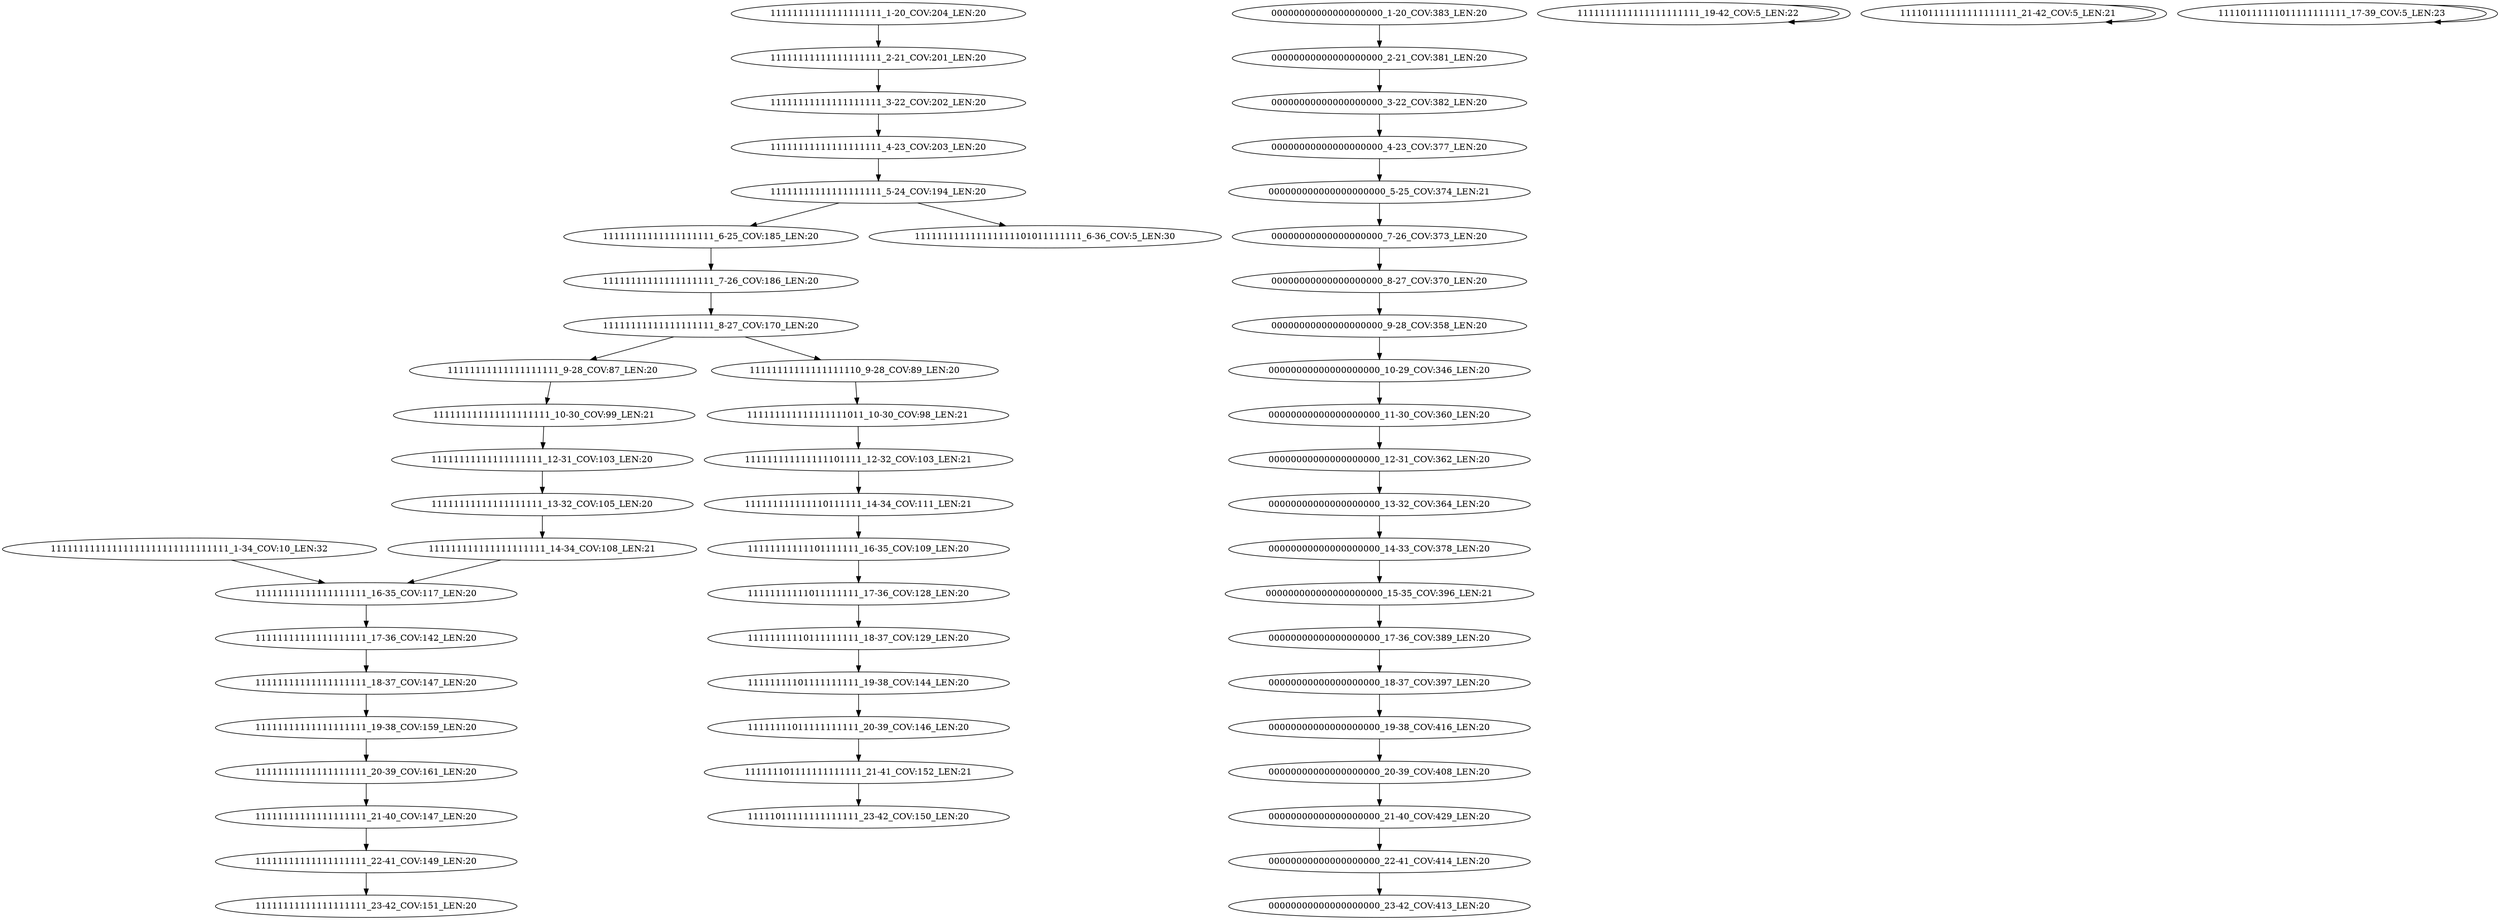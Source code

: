 digraph G {
    "11111111011111111111_20-39_COV:146_LEN:20" -> "111111101111111111111_21-41_COV:152_LEN:21";
    "111111111111111101111_12-32_COV:103_LEN:21" -> "111111111111110111111_14-34_COV:111_LEN:21";
    "00000000000000000000_8-27_COV:370_LEN:20" -> "00000000000000000000_9-28_COV:358_LEN:20";
    "111111111111111111011_10-30_COV:98_LEN:21" -> "111111111111111101111_12-32_COV:103_LEN:21";
    "00000000000000000000_11-30_COV:360_LEN:20" -> "00000000000000000000_12-31_COV:362_LEN:20";
    "1111111111111111111111_19-42_COV:5_LEN:22" -> "1111111111111111111111_19-42_COV:5_LEN:22";
    "11111111111011111111_17-36_COV:128_LEN:20" -> "11111111110111111111_18-37_COV:129_LEN:20";
    "00000000000000000000_20-39_COV:408_LEN:20" -> "00000000000000000000_21-40_COV:429_LEN:20";
    "11111111111111111111_16-35_COV:117_LEN:20" -> "11111111111111111111_17-36_COV:142_LEN:20";
    "11111111111111111111_1-20_COV:204_LEN:20" -> "11111111111111111111_2-21_COV:201_LEN:20";
    "11111111111111111111111111111111_1-34_COV:10_LEN:32" -> "11111111111111111111_16-35_COV:117_LEN:20";
    "11111111110111111111_18-37_COV:129_LEN:20" -> "11111111101111111111_19-38_COV:144_LEN:20";
    "11111111111111111111_3-22_COV:202_LEN:20" -> "11111111111111111111_4-23_COV:203_LEN:20";
    "11111111111111111111_17-36_COV:142_LEN:20" -> "11111111111111111111_18-37_COV:147_LEN:20";
    "11111111111111111111_2-21_COV:201_LEN:20" -> "11111111111111111111_3-22_COV:202_LEN:20";
    "11111111111111111111_6-25_COV:185_LEN:20" -> "11111111111111111111_7-26_COV:186_LEN:20";
    "11111111111111111111_12-31_COV:103_LEN:20" -> "11111111111111111111_13-32_COV:105_LEN:20";
    "00000000000000000000_7-26_COV:373_LEN:20" -> "00000000000000000000_8-27_COV:370_LEN:20";
    "111111111111110111111_14-34_COV:111_LEN:21" -> "11111111111101111111_16-35_COV:109_LEN:20";
    "111111111111111111111_10-30_COV:99_LEN:21" -> "11111111111111111111_12-31_COV:103_LEN:20";
    "11111111111111111111_19-38_COV:159_LEN:20" -> "11111111111111111111_20-39_COV:161_LEN:20";
    "111101111111111111111_21-42_COV:5_LEN:21" -> "111101111111111111111_21-42_COV:5_LEN:21";
    "00000000000000000000_21-40_COV:429_LEN:20" -> "00000000000000000000_22-41_COV:414_LEN:20";
    "11111111101111111111_19-38_COV:144_LEN:20" -> "11111111011111111111_20-39_COV:146_LEN:20";
    "000000000000000000000_15-35_COV:396_LEN:21" -> "00000000000000000000_17-36_COV:389_LEN:20";
    "11111111111111111111_18-37_COV:147_LEN:20" -> "11111111111111111111_19-38_COV:159_LEN:20";
    "111111111111111111111_14-34_COV:108_LEN:21" -> "11111111111111111111_16-35_COV:117_LEN:20";
    "00000000000000000000_4-23_COV:377_LEN:20" -> "000000000000000000000_5-25_COV:374_LEN:21";
    "00000000000000000000_17-36_COV:389_LEN:20" -> "00000000000000000000_18-37_COV:397_LEN:20";
    "00000000000000000000_1-20_COV:383_LEN:20" -> "00000000000000000000_2-21_COV:381_LEN:20";
    "00000000000000000000_2-21_COV:381_LEN:20" -> "00000000000000000000_3-22_COV:382_LEN:20";
    "00000000000000000000_19-38_COV:416_LEN:20" -> "00000000000000000000_20-39_COV:408_LEN:20";
    "11111111111111111111_13-32_COV:105_LEN:20" -> "111111111111111111111_14-34_COV:108_LEN:21";
    "11111111111111111111_7-26_COV:186_LEN:20" -> "11111111111111111111_8-27_COV:170_LEN:20";
    "00000000000000000000_9-28_COV:358_LEN:20" -> "00000000000000000000_10-29_COV:346_LEN:20";
    "00000000000000000000_12-31_COV:362_LEN:20" -> "00000000000000000000_13-32_COV:364_LEN:20";
    "00000000000000000000_13-32_COV:364_LEN:20" -> "00000000000000000000_14-33_COV:378_LEN:20";
    "11111111111111111111_20-39_COV:161_LEN:20" -> "11111111111111111111_21-40_COV:147_LEN:20";
    "11111111111111111111_4-23_COV:203_LEN:20" -> "11111111111111111111_5-24_COV:194_LEN:20";
    "00000000000000000000_14-33_COV:378_LEN:20" -> "000000000000000000000_15-35_COV:396_LEN:21";
    "11110111111011111111111_17-39_COV:5_LEN:23" -> "11110111111011111111111_17-39_COV:5_LEN:23";
    "11111111111111111111_9-28_COV:87_LEN:20" -> "111111111111111111111_10-30_COV:99_LEN:21";
    "111111101111111111111_21-41_COV:152_LEN:21" -> "11111011111111111111_23-42_COV:150_LEN:20";
    "00000000000000000000_3-22_COV:382_LEN:20" -> "00000000000000000000_4-23_COV:377_LEN:20";
    "11111111111111111111_21-40_COV:147_LEN:20" -> "11111111111111111111_22-41_COV:149_LEN:20";
    "11111111111101111111_16-35_COV:109_LEN:20" -> "11111111111011111111_17-36_COV:128_LEN:20";
    "11111111111111111111_8-27_COV:170_LEN:20" -> "11111111111111111111_9-28_COV:87_LEN:20";
    "11111111111111111111_8-27_COV:170_LEN:20" -> "11111111111111111110_9-28_COV:89_LEN:20";
    "11111111111111111111_5-24_COV:194_LEN:20" -> "111111111111111111101011111111_6-36_COV:5_LEN:30";
    "11111111111111111111_5-24_COV:194_LEN:20" -> "11111111111111111111_6-25_COV:185_LEN:20";
    "11111111111111111111_22-41_COV:149_LEN:20" -> "11111111111111111111_23-42_COV:151_LEN:20";
    "00000000000000000000_22-41_COV:414_LEN:20" -> "00000000000000000000_23-42_COV:413_LEN:20";
    "00000000000000000000_10-29_COV:346_LEN:20" -> "00000000000000000000_11-30_COV:360_LEN:20";
    "11111111111111111110_9-28_COV:89_LEN:20" -> "111111111111111111011_10-30_COV:98_LEN:21";
    "00000000000000000000_18-37_COV:397_LEN:20" -> "00000000000000000000_19-38_COV:416_LEN:20";
    "000000000000000000000_5-25_COV:374_LEN:21" -> "00000000000000000000_7-26_COV:373_LEN:20";
}
